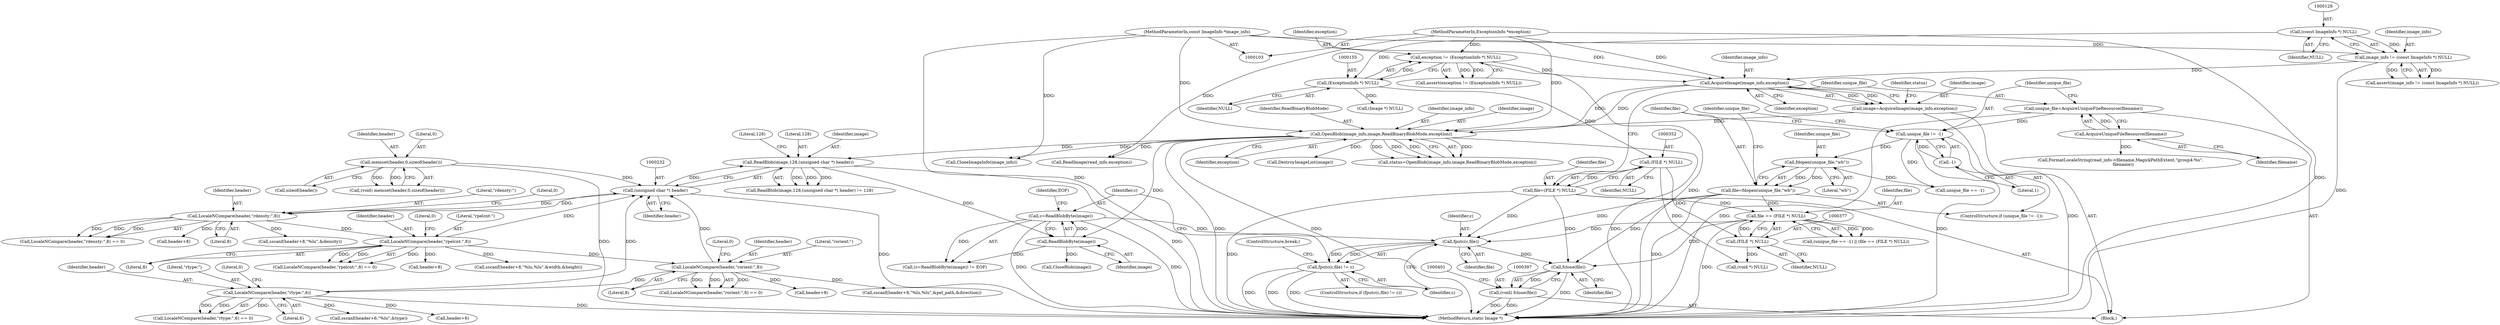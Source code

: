 digraph "0_ImageMagick_6b6bff054d569a77973f2140c0e86366e6168a6c@API" {
"1000391" [label="(Call,fputc(c,file))"];
"1000384" [label="(Call,c=ReadBlobByte(image))"];
"1000386" [label="(Call,ReadBlobByte(image))"];
"1000170" [label="(Call,OpenBlob(image_info,image,ReadBinaryBlobMode,exception))"];
"1000165" [label="(Call,AcquireImage(image_info,exception))"];
"1000125" [label="(Call,image_info != (const ImageInfo *) NULL)"];
"1000104" [label="(MethodParameterIn,const ImageInfo *image_info)"];
"1000127" [label="(Call,(const ImageInfo *) NULL)"];
"1000152" [label="(Call,exception != (ExceptionInfo *) NULL)"];
"1000105" [label="(MethodParameterIn,ExceptionInfo *exception)"];
"1000154" [label="(Call,(ExceptionInfo *) NULL)"];
"1000163" [label="(Call,image=AcquireImage(image_info,exception))"];
"1000228" [label="(Call,ReadBlob(image,128,(unsigned char *) header))"];
"1000231" [label="(Call,(unsigned char *) header)"];
"1000332" [label="(Call,LocaleNCompare(header,\"rtype:\",6))"];
"1000283" [label="(Call,LocaleNCompare(header,\"rorient:\",8))"];
"1000263" [label="(Call,LocaleNCompare(header,\"rpelcnt:\",8))"];
"1000245" [label="(Call,LocaleNCompare(header,\"rdensty:\",8))"];
"1000190" [label="(Call,memset(header,0,sizeof(header)))"];
"1000374" [label="(Call,file == (FILE *) NULL)"];
"1000363" [label="(Call,file=fdopen(unique_file,\"wb\"))"];
"1000365" [label="(Call,fdopen(unique_file,\"wb\"))"];
"1000359" [label="(Call,unique_file != -1)"];
"1000354" [label="(Call,unique_file=AcquireUniqueFileResource(filename))"];
"1000356" [label="(Call,AcquireUniqueFileResource(filename))"];
"1000361" [label="(Call,-1)"];
"1000349" [label="(Call,file=(FILE *) NULL)"];
"1000351" [label="(Call,(FILE *) NULL)"];
"1000376" [label="(Call,(FILE *) NULL)"];
"1000390" [label="(Call,fputc(c,file) != c)"];
"1000398" [label="(Call,fclose(file))"];
"1000396" [label="(Call,(void) fclose(file))"];
"1000369" [label="(Call,(unique_file == -1) || (file == (FILE *) NULL))"];
"1000362" [label="(Literal,1)"];
"1000227" [label="(Call,ReadBlob(image,128,(unsigned char *) header) != 128)"];
"1000467" [label="(Call,ReadImage(read_info,exception))"];
"1000385" [label="(Identifier,c)"];
"1000193" [label="(Call,sizeof(header))"];
"1000165" [label="(Call,AcquireImage(image_info,exception))"];
"1000420" [label="(Call,FormatLocaleString(read_info->filename,MagickPathExtent,\"group4:%s\",\n    filename))"];
"1000174" [label="(Identifier,exception)"];
"1000340" [label="(Call,sscanf(header+6,\"%lu\",&type))"];
"1000272" [label="(Call,header+8)"];
"1000230" [label="(Literal,128)"];
"1000124" [label="(Call,assert(image_info != (const ImageInfo *) NULL))"];
"1000247" [label="(Literal,\"rdensty:\")"];
"1000341" [label="(Call,header+6)"];
"1000185" [label="(Call,(Image *) NULL)"];
"1000173" [label="(Identifier,ReadBinaryBlobMode)"];
"1000389" [label="(ControlStructure,if (fputc(c,file) != c))"];
"1000182" [label="(Call,DestroyImageList(image))"];
"1000190" [label="(Call,memset(header,0,sizeof(header)))"];
"1000129" [label="(Identifier,NULL)"];
"1000402" [label="(Call,CloseBlob(image))"];
"1000126" [label="(Identifier,image_info)"];
"1000383" [label="(Call,(c=ReadBlobByte(image)) != EOF)"];
"1000360" [label="(Identifier,unique_file)"];
"1000284" [label="(Identifier,header)"];
"1000394" [label="(Identifier,c)"];
"1000388" [label="(Identifier,EOF)"];
"1000169" [label="(Identifier,status)"];
"1000390" [label="(Call,fputc(c,file) != c)"];
"1000263" [label="(Call,LocaleNCompare(header,\"rpelcnt:\",8))"];
"1000515" [label="(MethodReturn,static Image *)"];
"1000167" [label="(Identifier,exception)"];
"1000125" [label="(Call,image_info != (const ImageInfo *) NULL)"];
"1000285" [label="(Literal,\"rorient:\")"];
"1000104" [label="(MethodParameterIn,const ImageInfo *image_info)"];
"1000245" [label="(Call,LocaleNCompare(header,\"rdensty:\",8))"];
"1000396" [label="(Call,(void) fclose(file))"];
"1000262" [label="(Call,LocaleNCompare(header,\"rpelcnt:\",8) == 0)"];
"1000127" [label="(Call,(const ImageInfo *) NULL)"];
"1000191" [label="(Identifier,header)"];
"1000376" [label="(Call,(FILE *) NULL)"];
"1000365" [label="(Call,fdopen(unique_file,\"wb\"))"];
"1000164" [label="(Identifier,image)"];
"1000282" [label="(Call,LocaleNCompare(header,\"rorient:\",8) == 0)"];
"1000156" [label="(Identifier,NULL)"];
"1000359" [label="(Call,unique_file != -1)"];
"1000375" [label="(Identifier,file)"];
"1000354" [label="(Call,unique_file=AcquireUniqueFileResource(filename))"];
"1000334" [label="(Literal,\"rtype:\")"];
"1000170" [label="(Call,OpenBlob(image_info,image,ReadBinaryBlobMode,exception))"];
"1000192" [label="(Literal,0)"];
"1000264" [label="(Identifier,header)"];
"1000364" [label="(Identifier,file)"];
"1000349" [label="(Call,file=(FILE *) NULL)"];
"1000153" [label="(Identifier,exception)"];
"1000171" [label="(Identifier,image_info)"];
"1000351" [label="(Call,(FILE *) NULL)"];
"1000249" [label="(Literal,0)"];
"1000154" [label="(Call,(ExceptionInfo *) NULL)"];
"1000387" [label="(Identifier,image)"];
"1000151" [label="(Call,assert(exception != (ExceptionInfo *) NULL))"];
"1000366" [label="(Identifier,unique_file)"];
"1000228" [label="(Call,ReadBlob(image,128,(unsigned char *) header))"];
"1000374" [label="(Call,file == (FILE *) NULL)"];
"1000283" [label="(Call,LocaleNCompare(header,\"rorient:\",8))"];
"1000229" [label="(Identifier,image)"];
"1000332" [label="(Call,LocaleNCompare(header,\"rtype:\",6))"];
"1000246" [label="(Identifier,header)"];
"1000391" [label="(Call,fputc(c,file))"];
"1000248" [label="(Literal,8)"];
"1000414" [label="(Call,(void *) NULL)"];
"1000163" [label="(Call,image=AcquireImage(image_info,exception))"];
"1000231" [label="(Call,(unsigned char *) header)"];
"1000361" [label="(Call,-1)"];
"1000152" [label="(Call,exception != (ExceptionInfo *) NULL)"];
"1000336" [label="(Literal,0)"];
"1000353" [label="(Identifier,NULL)"];
"1000398" [label="(Call,fclose(file))"];
"1000370" [label="(Call,unique_file == -1)"];
"1000386" [label="(Call,ReadBlobByte(image))"];
"1000267" [label="(Literal,0)"];
"1000384" [label="(Call,c=ReadBlobByte(image))"];
"1000350" [label="(Identifier,file)"];
"1000233" [label="(Identifier,header)"];
"1000106" [label="(Block,)"];
"1000392" [label="(Identifier,c)"];
"1000271" [label="(Call,sscanf(header+8,\"%lu,%lu\",&width,&height))"];
"1000410" [label="(Call,CloneImageInfo(image_info))"];
"1000266" [label="(Literal,8)"];
"1000166" [label="(Identifier,image_info)"];
"1000292" [label="(Call,header+8)"];
"1000286" [label="(Literal,8)"];
"1000333" [label="(Identifier,header)"];
"1000172" [label="(Identifier,image)"];
"1000355" [label="(Identifier,unique_file)"];
"1000367" [label="(Literal,\"wb\")"];
"1000393" [label="(Identifier,file)"];
"1000358" [label="(ControlStructure,if (unique_file != -1))"];
"1000356" [label="(Call,AcquireUniqueFileResource(filename))"];
"1000357" [label="(Identifier,filename)"];
"1000399" [label="(Identifier,file)"];
"1000188" [label="(Call,(void) memset(header,0,sizeof(header)))"];
"1000234" [label="(Literal,128)"];
"1000287" [label="(Literal,0)"];
"1000371" [label="(Identifier,unique_file)"];
"1000291" [label="(Call,sscanf(header+8,\"%lu,%lu\",&pel_path,&direction))"];
"1000331" [label="(Call,LocaleNCompare(header,\"rtype:\",6) == 0)"];
"1000244" [label="(Call,LocaleNCompare(header,\"rdensty:\",8) == 0)"];
"1000253" [label="(Call,sscanf(header+8,\"%lu\",&density))"];
"1000363" [label="(Call,file=fdopen(unique_file,\"wb\"))"];
"1000395" [label="(ControlStructure,break;)"];
"1000168" [label="(Call,status=OpenBlob(image_info,image,ReadBinaryBlobMode,exception))"];
"1000378" [label="(Identifier,NULL)"];
"1000105" [label="(MethodParameterIn,ExceptionInfo *exception)"];
"1000265" [label="(Literal,\"rpelcnt:\")"];
"1000254" [label="(Call,header+8)"];
"1000335" [label="(Literal,6)"];
"1000391" -> "1000390"  [label="AST: "];
"1000391" -> "1000393"  [label="CFG: "];
"1000392" -> "1000391"  [label="AST: "];
"1000393" -> "1000391"  [label="AST: "];
"1000394" -> "1000391"  [label="CFG: "];
"1000391" -> "1000390"  [label="DDG: "];
"1000391" -> "1000390"  [label="DDG: "];
"1000384" -> "1000391"  [label="DDG: "];
"1000374" -> "1000391"  [label="DDG: "];
"1000363" -> "1000391"  [label="DDG: "];
"1000349" -> "1000391"  [label="DDG: "];
"1000391" -> "1000398"  [label="DDG: "];
"1000384" -> "1000383"  [label="AST: "];
"1000384" -> "1000386"  [label="CFG: "];
"1000385" -> "1000384"  [label="AST: "];
"1000386" -> "1000384"  [label="AST: "];
"1000388" -> "1000384"  [label="CFG: "];
"1000384" -> "1000515"  [label="DDG: "];
"1000384" -> "1000515"  [label="DDG: "];
"1000384" -> "1000383"  [label="DDG: "];
"1000386" -> "1000384"  [label="DDG: "];
"1000386" -> "1000387"  [label="CFG: "];
"1000387" -> "1000386"  [label="AST: "];
"1000386" -> "1000383"  [label="DDG: "];
"1000170" -> "1000386"  [label="DDG: "];
"1000228" -> "1000386"  [label="DDG: "];
"1000386" -> "1000402"  [label="DDG: "];
"1000170" -> "1000168"  [label="AST: "];
"1000170" -> "1000174"  [label="CFG: "];
"1000171" -> "1000170"  [label="AST: "];
"1000172" -> "1000170"  [label="AST: "];
"1000173" -> "1000170"  [label="AST: "];
"1000174" -> "1000170"  [label="AST: "];
"1000168" -> "1000170"  [label="CFG: "];
"1000170" -> "1000515"  [label="DDG: "];
"1000170" -> "1000515"  [label="DDG: "];
"1000170" -> "1000515"  [label="DDG: "];
"1000170" -> "1000168"  [label="DDG: "];
"1000170" -> "1000168"  [label="DDG: "];
"1000170" -> "1000168"  [label="DDG: "];
"1000170" -> "1000168"  [label="DDG: "];
"1000165" -> "1000170"  [label="DDG: "];
"1000165" -> "1000170"  [label="DDG: "];
"1000104" -> "1000170"  [label="DDG: "];
"1000163" -> "1000170"  [label="DDG: "];
"1000105" -> "1000170"  [label="DDG: "];
"1000170" -> "1000182"  [label="DDG: "];
"1000170" -> "1000228"  [label="DDG: "];
"1000170" -> "1000410"  [label="DDG: "];
"1000170" -> "1000467"  [label="DDG: "];
"1000165" -> "1000163"  [label="AST: "];
"1000165" -> "1000167"  [label="CFG: "];
"1000166" -> "1000165"  [label="AST: "];
"1000167" -> "1000165"  [label="AST: "];
"1000163" -> "1000165"  [label="CFG: "];
"1000165" -> "1000163"  [label="DDG: "];
"1000165" -> "1000163"  [label="DDG: "];
"1000125" -> "1000165"  [label="DDG: "];
"1000104" -> "1000165"  [label="DDG: "];
"1000152" -> "1000165"  [label="DDG: "];
"1000105" -> "1000165"  [label="DDG: "];
"1000125" -> "1000124"  [label="AST: "];
"1000125" -> "1000127"  [label="CFG: "];
"1000126" -> "1000125"  [label="AST: "];
"1000127" -> "1000125"  [label="AST: "];
"1000124" -> "1000125"  [label="CFG: "];
"1000125" -> "1000515"  [label="DDG: "];
"1000125" -> "1000124"  [label="DDG: "];
"1000125" -> "1000124"  [label="DDG: "];
"1000104" -> "1000125"  [label="DDG: "];
"1000127" -> "1000125"  [label="DDG: "];
"1000104" -> "1000103"  [label="AST: "];
"1000104" -> "1000515"  [label="DDG: "];
"1000104" -> "1000410"  [label="DDG: "];
"1000127" -> "1000129"  [label="CFG: "];
"1000128" -> "1000127"  [label="AST: "];
"1000129" -> "1000127"  [label="AST: "];
"1000127" -> "1000154"  [label="DDG: "];
"1000152" -> "1000151"  [label="AST: "];
"1000152" -> "1000154"  [label="CFG: "];
"1000153" -> "1000152"  [label="AST: "];
"1000154" -> "1000152"  [label="AST: "];
"1000151" -> "1000152"  [label="CFG: "];
"1000152" -> "1000515"  [label="DDG: "];
"1000152" -> "1000151"  [label="DDG: "];
"1000152" -> "1000151"  [label="DDG: "];
"1000105" -> "1000152"  [label="DDG: "];
"1000154" -> "1000152"  [label="DDG: "];
"1000105" -> "1000103"  [label="AST: "];
"1000105" -> "1000515"  [label="DDG: "];
"1000105" -> "1000467"  [label="DDG: "];
"1000154" -> "1000156"  [label="CFG: "];
"1000155" -> "1000154"  [label="AST: "];
"1000156" -> "1000154"  [label="AST: "];
"1000154" -> "1000185"  [label="DDG: "];
"1000154" -> "1000351"  [label="DDG: "];
"1000163" -> "1000106"  [label="AST: "];
"1000164" -> "1000163"  [label="AST: "];
"1000169" -> "1000163"  [label="CFG: "];
"1000163" -> "1000515"  [label="DDG: "];
"1000228" -> "1000227"  [label="AST: "];
"1000228" -> "1000231"  [label="CFG: "];
"1000229" -> "1000228"  [label="AST: "];
"1000230" -> "1000228"  [label="AST: "];
"1000231" -> "1000228"  [label="AST: "];
"1000234" -> "1000228"  [label="CFG: "];
"1000228" -> "1000515"  [label="DDG: "];
"1000228" -> "1000227"  [label="DDG: "];
"1000228" -> "1000227"  [label="DDG: "];
"1000228" -> "1000227"  [label="DDG: "];
"1000231" -> "1000228"  [label="DDG: "];
"1000231" -> "1000233"  [label="CFG: "];
"1000232" -> "1000231"  [label="AST: "];
"1000233" -> "1000231"  [label="AST: "];
"1000231" -> "1000515"  [label="DDG: "];
"1000332" -> "1000231"  [label="DDG: "];
"1000190" -> "1000231"  [label="DDG: "];
"1000283" -> "1000231"  [label="DDG: "];
"1000245" -> "1000231"  [label="DDG: "];
"1000263" -> "1000231"  [label="DDG: "];
"1000231" -> "1000245"  [label="DDG: "];
"1000332" -> "1000331"  [label="AST: "];
"1000332" -> "1000335"  [label="CFG: "];
"1000333" -> "1000332"  [label="AST: "];
"1000334" -> "1000332"  [label="AST: "];
"1000335" -> "1000332"  [label="AST: "];
"1000336" -> "1000332"  [label="CFG: "];
"1000332" -> "1000515"  [label="DDG: "];
"1000332" -> "1000331"  [label="DDG: "];
"1000332" -> "1000331"  [label="DDG: "];
"1000332" -> "1000331"  [label="DDG: "];
"1000283" -> "1000332"  [label="DDG: "];
"1000332" -> "1000340"  [label="DDG: "];
"1000332" -> "1000341"  [label="DDG: "];
"1000283" -> "1000282"  [label="AST: "];
"1000283" -> "1000286"  [label="CFG: "];
"1000284" -> "1000283"  [label="AST: "];
"1000285" -> "1000283"  [label="AST: "];
"1000286" -> "1000283"  [label="AST: "];
"1000287" -> "1000283"  [label="CFG: "];
"1000283" -> "1000282"  [label="DDG: "];
"1000283" -> "1000282"  [label="DDG: "];
"1000283" -> "1000282"  [label="DDG: "];
"1000263" -> "1000283"  [label="DDG: "];
"1000283" -> "1000291"  [label="DDG: "];
"1000283" -> "1000292"  [label="DDG: "];
"1000263" -> "1000262"  [label="AST: "];
"1000263" -> "1000266"  [label="CFG: "];
"1000264" -> "1000263"  [label="AST: "];
"1000265" -> "1000263"  [label="AST: "];
"1000266" -> "1000263"  [label="AST: "];
"1000267" -> "1000263"  [label="CFG: "];
"1000263" -> "1000262"  [label="DDG: "];
"1000263" -> "1000262"  [label="DDG: "];
"1000263" -> "1000262"  [label="DDG: "];
"1000245" -> "1000263"  [label="DDG: "];
"1000263" -> "1000271"  [label="DDG: "];
"1000263" -> "1000272"  [label="DDG: "];
"1000245" -> "1000244"  [label="AST: "];
"1000245" -> "1000248"  [label="CFG: "];
"1000246" -> "1000245"  [label="AST: "];
"1000247" -> "1000245"  [label="AST: "];
"1000248" -> "1000245"  [label="AST: "];
"1000249" -> "1000245"  [label="CFG: "];
"1000245" -> "1000244"  [label="DDG: "];
"1000245" -> "1000244"  [label="DDG: "];
"1000245" -> "1000244"  [label="DDG: "];
"1000245" -> "1000253"  [label="DDG: "];
"1000245" -> "1000254"  [label="DDG: "];
"1000190" -> "1000188"  [label="AST: "];
"1000190" -> "1000193"  [label="CFG: "];
"1000191" -> "1000190"  [label="AST: "];
"1000192" -> "1000190"  [label="AST: "];
"1000193" -> "1000190"  [label="AST: "];
"1000188" -> "1000190"  [label="CFG: "];
"1000190" -> "1000515"  [label="DDG: "];
"1000190" -> "1000188"  [label="DDG: "];
"1000190" -> "1000188"  [label="DDG: "];
"1000374" -> "1000369"  [label="AST: "];
"1000374" -> "1000376"  [label="CFG: "];
"1000375" -> "1000374"  [label="AST: "];
"1000376" -> "1000374"  [label="AST: "];
"1000369" -> "1000374"  [label="CFG: "];
"1000374" -> "1000515"  [label="DDG: "];
"1000374" -> "1000369"  [label="DDG: "];
"1000374" -> "1000369"  [label="DDG: "];
"1000363" -> "1000374"  [label="DDG: "];
"1000349" -> "1000374"  [label="DDG: "];
"1000376" -> "1000374"  [label="DDG: "];
"1000374" -> "1000398"  [label="DDG: "];
"1000363" -> "1000358"  [label="AST: "];
"1000363" -> "1000365"  [label="CFG: "];
"1000364" -> "1000363"  [label="AST: "];
"1000365" -> "1000363"  [label="AST: "];
"1000371" -> "1000363"  [label="CFG: "];
"1000363" -> "1000515"  [label="DDG: "];
"1000365" -> "1000363"  [label="DDG: "];
"1000365" -> "1000363"  [label="DDG: "];
"1000363" -> "1000398"  [label="DDG: "];
"1000365" -> "1000367"  [label="CFG: "];
"1000366" -> "1000365"  [label="AST: "];
"1000367" -> "1000365"  [label="AST: "];
"1000359" -> "1000365"  [label="DDG: "];
"1000365" -> "1000370"  [label="DDG: "];
"1000359" -> "1000358"  [label="AST: "];
"1000359" -> "1000361"  [label="CFG: "];
"1000360" -> "1000359"  [label="AST: "];
"1000361" -> "1000359"  [label="AST: "];
"1000364" -> "1000359"  [label="CFG: "];
"1000371" -> "1000359"  [label="CFG: "];
"1000359" -> "1000515"  [label="DDG: "];
"1000354" -> "1000359"  [label="DDG: "];
"1000361" -> "1000359"  [label="DDG: "];
"1000359" -> "1000370"  [label="DDG: "];
"1000354" -> "1000106"  [label="AST: "];
"1000354" -> "1000356"  [label="CFG: "];
"1000355" -> "1000354"  [label="AST: "];
"1000356" -> "1000354"  [label="AST: "];
"1000360" -> "1000354"  [label="CFG: "];
"1000354" -> "1000515"  [label="DDG: "];
"1000356" -> "1000354"  [label="DDG: "];
"1000356" -> "1000357"  [label="CFG: "];
"1000357" -> "1000356"  [label="AST: "];
"1000356" -> "1000420"  [label="DDG: "];
"1000361" -> "1000362"  [label="CFG: "];
"1000362" -> "1000361"  [label="AST: "];
"1000349" -> "1000106"  [label="AST: "];
"1000349" -> "1000351"  [label="CFG: "];
"1000350" -> "1000349"  [label="AST: "];
"1000351" -> "1000349"  [label="AST: "];
"1000355" -> "1000349"  [label="CFG: "];
"1000349" -> "1000515"  [label="DDG: "];
"1000351" -> "1000349"  [label="DDG: "];
"1000349" -> "1000398"  [label="DDG: "];
"1000351" -> "1000353"  [label="CFG: "];
"1000352" -> "1000351"  [label="AST: "];
"1000353" -> "1000351"  [label="AST: "];
"1000351" -> "1000376"  [label="DDG: "];
"1000351" -> "1000414"  [label="DDG: "];
"1000376" -> "1000378"  [label="CFG: "];
"1000377" -> "1000376"  [label="AST: "];
"1000378" -> "1000376"  [label="AST: "];
"1000376" -> "1000414"  [label="DDG: "];
"1000390" -> "1000389"  [label="AST: "];
"1000390" -> "1000394"  [label="CFG: "];
"1000394" -> "1000390"  [label="AST: "];
"1000385" -> "1000390"  [label="CFG: "];
"1000395" -> "1000390"  [label="CFG: "];
"1000390" -> "1000515"  [label="DDG: "];
"1000390" -> "1000515"  [label="DDG: "];
"1000390" -> "1000515"  [label="DDG: "];
"1000398" -> "1000396"  [label="AST: "];
"1000398" -> "1000399"  [label="CFG: "];
"1000399" -> "1000398"  [label="AST: "];
"1000396" -> "1000398"  [label="CFG: "];
"1000398" -> "1000515"  [label="DDG: "];
"1000398" -> "1000396"  [label="DDG: "];
"1000396" -> "1000106"  [label="AST: "];
"1000397" -> "1000396"  [label="AST: "];
"1000401" -> "1000396"  [label="CFG: "];
"1000396" -> "1000515"  [label="DDG: "];
"1000396" -> "1000515"  [label="DDG: "];
}
